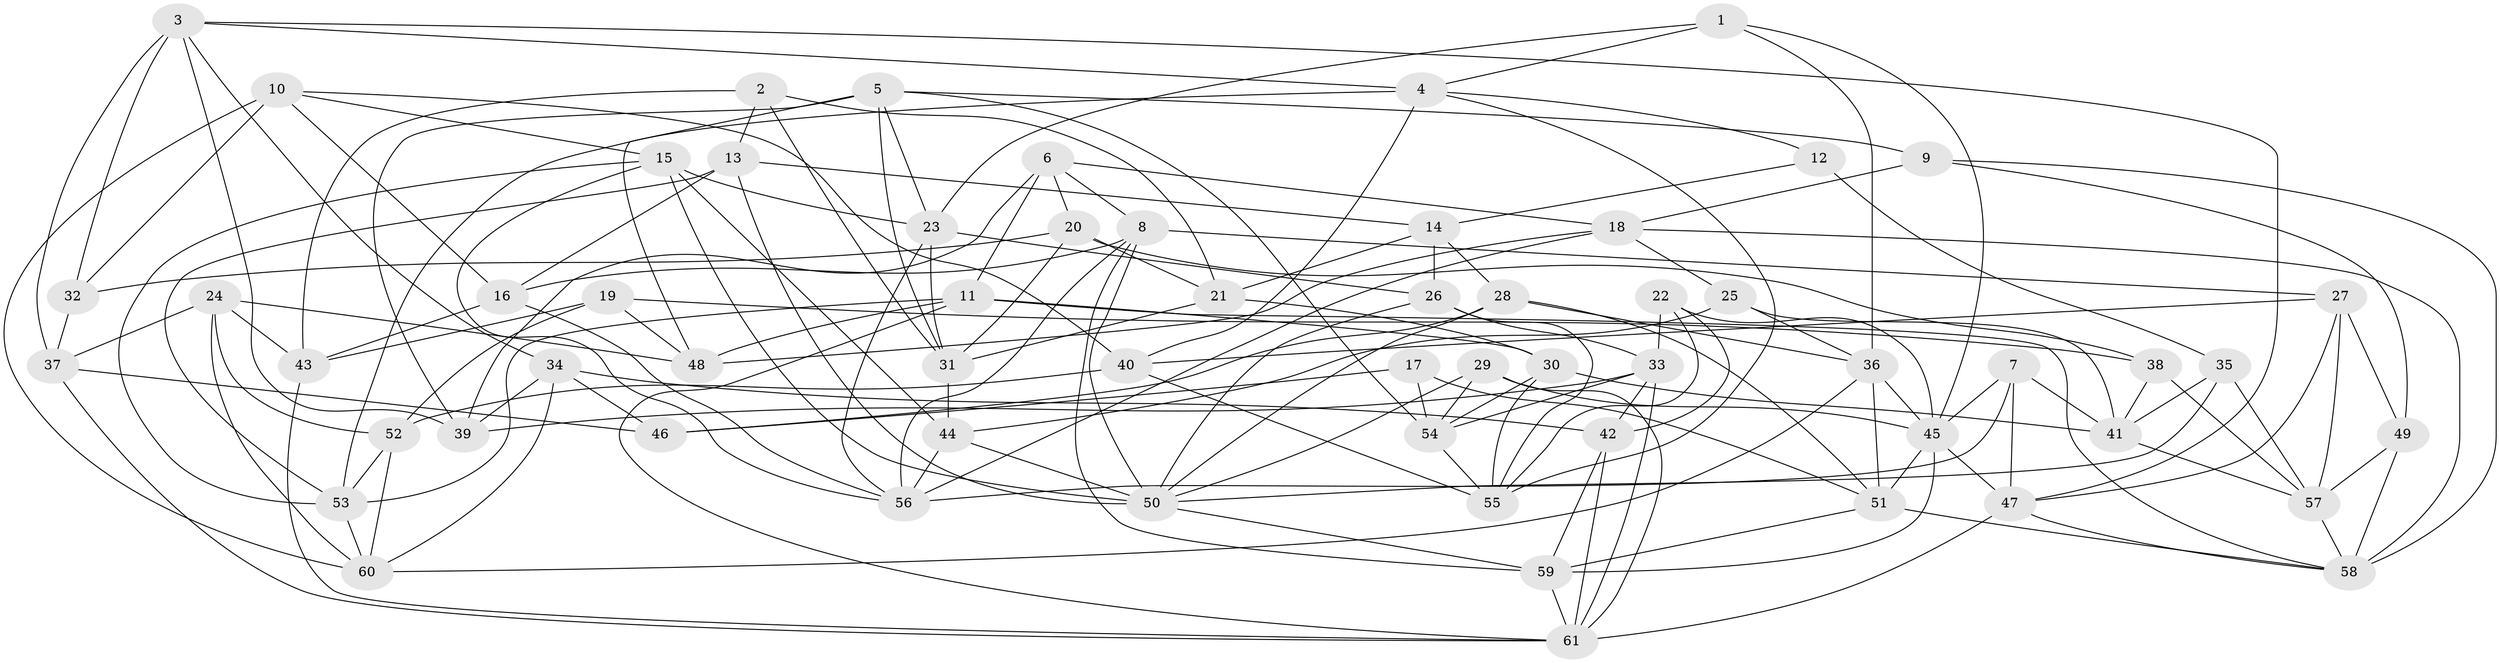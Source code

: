 // original degree distribution, {4: 1.0}
// Generated by graph-tools (version 1.1) at 2025/03/03/09/25 03:03:04]
// undirected, 61 vertices, 161 edges
graph export_dot {
graph [start="1"]
  node [color=gray90,style=filled];
  1;
  2;
  3;
  4;
  5;
  6;
  7;
  8;
  9;
  10;
  11;
  12;
  13;
  14;
  15;
  16;
  17;
  18;
  19;
  20;
  21;
  22;
  23;
  24;
  25;
  26;
  27;
  28;
  29;
  30;
  31;
  32;
  33;
  34;
  35;
  36;
  37;
  38;
  39;
  40;
  41;
  42;
  43;
  44;
  45;
  46;
  47;
  48;
  49;
  50;
  51;
  52;
  53;
  54;
  55;
  56;
  57;
  58;
  59;
  60;
  61;
  1 -- 4 [weight=1.0];
  1 -- 23 [weight=1.0];
  1 -- 36 [weight=1.0];
  1 -- 45 [weight=1.0];
  2 -- 13 [weight=1.0];
  2 -- 21 [weight=1.0];
  2 -- 31 [weight=1.0];
  2 -- 43 [weight=1.0];
  3 -- 4 [weight=1.0];
  3 -- 32 [weight=1.0];
  3 -- 34 [weight=1.0];
  3 -- 37 [weight=1.0];
  3 -- 39 [weight=1.0];
  3 -- 47 [weight=1.0];
  4 -- 12 [weight=1.0];
  4 -- 40 [weight=1.0];
  4 -- 53 [weight=1.0];
  4 -- 55 [weight=1.0];
  5 -- 9 [weight=1.0];
  5 -- 23 [weight=1.0];
  5 -- 31 [weight=1.0];
  5 -- 39 [weight=1.0];
  5 -- 48 [weight=1.0];
  5 -- 54 [weight=1.0];
  6 -- 8 [weight=1.0];
  6 -- 11 [weight=1.0];
  6 -- 18 [weight=1.0];
  6 -- 20 [weight=1.0];
  6 -- 39 [weight=2.0];
  7 -- 41 [weight=1.0];
  7 -- 45 [weight=1.0];
  7 -- 47 [weight=1.0];
  7 -- 56 [weight=1.0];
  8 -- 16 [weight=1.0];
  8 -- 27 [weight=1.0];
  8 -- 50 [weight=1.0];
  8 -- 56 [weight=1.0];
  8 -- 59 [weight=1.0];
  9 -- 18 [weight=1.0];
  9 -- 49 [weight=1.0];
  9 -- 58 [weight=1.0];
  10 -- 15 [weight=1.0];
  10 -- 16 [weight=1.0];
  10 -- 32 [weight=2.0];
  10 -- 40 [weight=1.0];
  10 -- 60 [weight=1.0];
  11 -- 30 [weight=1.0];
  11 -- 48 [weight=1.0];
  11 -- 53 [weight=1.0];
  11 -- 58 [weight=1.0];
  11 -- 61 [weight=1.0];
  12 -- 14 [weight=1.0];
  12 -- 35 [weight=2.0];
  13 -- 14 [weight=1.0];
  13 -- 16 [weight=1.0];
  13 -- 50 [weight=2.0];
  13 -- 53 [weight=1.0];
  14 -- 21 [weight=1.0];
  14 -- 26 [weight=2.0];
  14 -- 28 [weight=1.0];
  15 -- 23 [weight=1.0];
  15 -- 44 [weight=1.0];
  15 -- 50 [weight=1.0];
  15 -- 53 [weight=1.0];
  15 -- 56 [weight=1.0];
  16 -- 43 [weight=2.0];
  16 -- 56 [weight=1.0];
  17 -- 46 [weight=2.0];
  17 -- 51 [weight=1.0];
  17 -- 54 [weight=1.0];
  18 -- 25 [weight=1.0];
  18 -- 48 [weight=1.0];
  18 -- 56 [weight=1.0];
  18 -- 58 [weight=1.0];
  19 -- 38 [weight=1.0];
  19 -- 43 [weight=1.0];
  19 -- 48 [weight=1.0];
  19 -- 52 [weight=1.0];
  20 -- 21 [weight=1.0];
  20 -- 31 [weight=1.0];
  20 -- 32 [weight=1.0];
  20 -- 38 [weight=2.0];
  21 -- 30 [weight=2.0];
  21 -- 31 [weight=1.0];
  22 -- 33 [weight=1.0];
  22 -- 42 [weight=1.0];
  22 -- 45 [weight=1.0];
  22 -- 55 [weight=1.0];
  23 -- 26 [weight=1.0];
  23 -- 31 [weight=1.0];
  23 -- 56 [weight=1.0];
  24 -- 37 [weight=1.0];
  24 -- 43 [weight=1.0];
  24 -- 48 [weight=2.0];
  24 -- 52 [weight=1.0];
  24 -- 60 [weight=1.0];
  25 -- 36 [weight=1.0];
  25 -- 41 [weight=1.0];
  25 -- 44 [weight=1.0];
  26 -- 33 [weight=1.0];
  26 -- 50 [weight=1.0];
  26 -- 55 [weight=1.0];
  27 -- 40 [weight=1.0];
  27 -- 47 [weight=1.0];
  27 -- 49 [weight=2.0];
  27 -- 57 [weight=1.0];
  28 -- 36 [weight=1.0];
  28 -- 46 [weight=2.0];
  28 -- 50 [weight=1.0];
  28 -- 51 [weight=1.0];
  29 -- 45 [weight=1.0];
  29 -- 50 [weight=1.0];
  29 -- 54 [weight=1.0];
  29 -- 61 [weight=1.0];
  30 -- 41 [weight=1.0];
  30 -- 54 [weight=1.0];
  30 -- 55 [weight=1.0];
  31 -- 44 [weight=1.0];
  32 -- 37 [weight=2.0];
  33 -- 39 [weight=1.0];
  33 -- 42 [weight=1.0];
  33 -- 54 [weight=1.0];
  33 -- 61 [weight=1.0];
  34 -- 39 [weight=1.0];
  34 -- 42 [weight=2.0];
  34 -- 46 [weight=1.0];
  34 -- 60 [weight=1.0];
  35 -- 41 [weight=2.0];
  35 -- 50 [weight=1.0];
  35 -- 57 [weight=1.0];
  36 -- 45 [weight=1.0];
  36 -- 51 [weight=1.0];
  36 -- 60 [weight=1.0];
  37 -- 46 [weight=1.0];
  37 -- 61 [weight=1.0];
  38 -- 41 [weight=2.0];
  38 -- 57 [weight=1.0];
  40 -- 52 [weight=2.0];
  40 -- 55 [weight=1.0];
  41 -- 57 [weight=1.0];
  42 -- 59 [weight=1.0];
  42 -- 61 [weight=1.0];
  43 -- 61 [weight=1.0];
  44 -- 50 [weight=1.0];
  44 -- 56 [weight=2.0];
  45 -- 47 [weight=1.0];
  45 -- 51 [weight=1.0];
  45 -- 59 [weight=1.0];
  47 -- 58 [weight=1.0];
  47 -- 61 [weight=1.0];
  49 -- 57 [weight=1.0];
  49 -- 58 [weight=2.0];
  50 -- 59 [weight=1.0];
  51 -- 58 [weight=1.0];
  51 -- 59 [weight=1.0];
  52 -- 53 [weight=1.0];
  52 -- 60 [weight=1.0];
  53 -- 60 [weight=1.0];
  54 -- 55 [weight=1.0];
  57 -- 58 [weight=1.0];
  59 -- 61 [weight=1.0];
}

